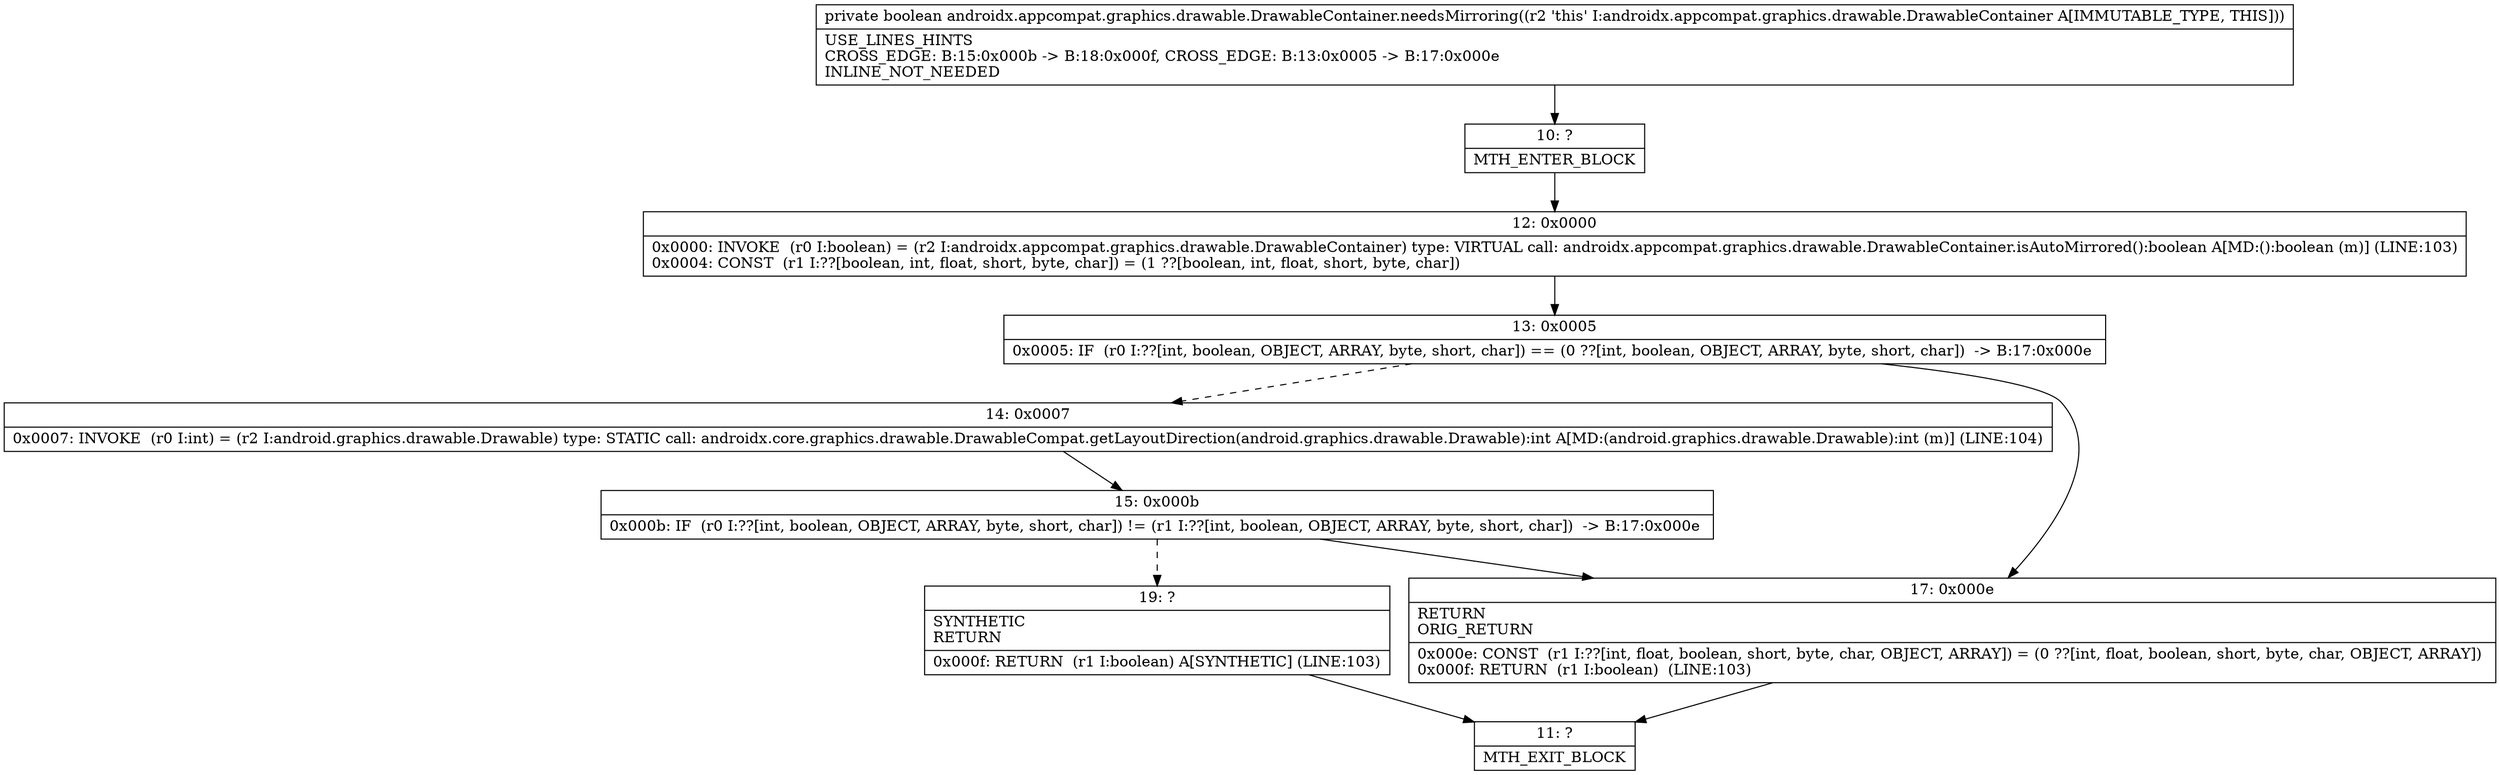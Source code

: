 digraph "CFG forandroidx.appcompat.graphics.drawable.DrawableContainer.needsMirroring()Z" {
Node_10 [shape=record,label="{10\:\ ?|MTH_ENTER_BLOCK\l}"];
Node_12 [shape=record,label="{12\:\ 0x0000|0x0000: INVOKE  (r0 I:boolean) = (r2 I:androidx.appcompat.graphics.drawable.DrawableContainer) type: VIRTUAL call: androidx.appcompat.graphics.drawable.DrawableContainer.isAutoMirrored():boolean A[MD:():boolean (m)] (LINE:103)\l0x0004: CONST  (r1 I:??[boolean, int, float, short, byte, char]) = (1 ??[boolean, int, float, short, byte, char]) \l}"];
Node_13 [shape=record,label="{13\:\ 0x0005|0x0005: IF  (r0 I:??[int, boolean, OBJECT, ARRAY, byte, short, char]) == (0 ??[int, boolean, OBJECT, ARRAY, byte, short, char])  \-\> B:17:0x000e \l}"];
Node_14 [shape=record,label="{14\:\ 0x0007|0x0007: INVOKE  (r0 I:int) = (r2 I:android.graphics.drawable.Drawable) type: STATIC call: androidx.core.graphics.drawable.DrawableCompat.getLayoutDirection(android.graphics.drawable.Drawable):int A[MD:(android.graphics.drawable.Drawable):int (m)] (LINE:104)\l}"];
Node_15 [shape=record,label="{15\:\ 0x000b|0x000b: IF  (r0 I:??[int, boolean, OBJECT, ARRAY, byte, short, char]) != (r1 I:??[int, boolean, OBJECT, ARRAY, byte, short, char])  \-\> B:17:0x000e \l}"];
Node_19 [shape=record,label="{19\:\ ?|SYNTHETIC\lRETURN\l|0x000f: RETURN  (r1 I:boolean) A[SYNTHETIC] (LINE:103)\l}"];
Node_11 [shape=record,label="{11\:\ ?|MTH_EXIT_BLOCK\l}"];
Node_17 [shape=record,label="{17\:\ 0x000e|RETURN\lORIG_RETURN\l|0x000e: CONST  (r1 I:??[int, float, boolean, short, byte, char, OBJECT, ARRAY]) = (0 ??[int, float, boolean, short, byte, char, OBJECT, ARRAY]) \l0x000f: RETURN  (r1 I:boolean)  (LINE:103)\l}"];
MethodNode[shape=record,label="{private boolean androidx.appcompat.graphics.drawable.DrawableContainer.needsMirroring((r2 'this' I:androidx.appcompat.graphics.drawable.DrawableContainer A[IMMUTABLE_TYPE, THIS]))  | USE_LINES_HINTS\lCROSS_EDGE: B:15:0x000b \-\> B:18:0x000f, CROSS_EDGE: B:13:0x0005 \-\> B:17:0x000e\lINLINE_NOT_NEEDED\l}"];
MethodNode -> Node_10;Node_10 -> Node_12;
Node_12 -> Node_13;
Node_13 -> Node_14[style=dashed];
Node_13 -> Node_17;
Node_14 -> Node_15;
Node_15 -> Node_17;
Node_15 -> Node_19[style=dashed];
Node_19 -> Node_11;
Node_17 -> Node_11;
}

